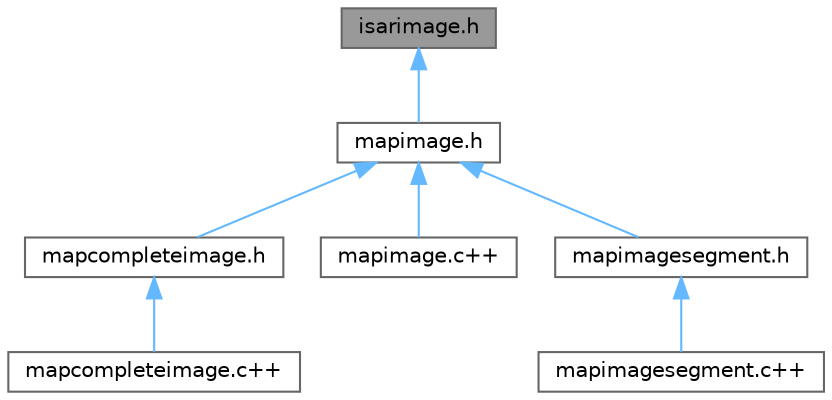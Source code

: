 digraph "isarimage.h"
{
 // INTERACTIVE_SVG=YES
 // LATEX_PDF_SIZE
  bgcolor="transparent";
  edge [fontname=Helvetica,fontsize=10,labelfontname=Helvetica,labelfontsize=10];
  node [fontname=Helvetica,fontsize=10,shape=box,height=0.2,width=0.4];
  Node1 [id="Node000001",label="isarimage.h",height=0.2,width=0.4,color="gray40", fillcolor="grey60", style="filled", fontcolor="black",tooltip=" "];
  Node1 -> Node2 [id="edge1_Node000001_Node000002",dir="back",color="steelblue1",style="solid",tooltip=" "];
  Node2 [id="Node000002",label="mapimage.h",height=0.2,width=0.4,color="grey40", fillcolor="white", style="filled",URL="$d7/d16/mapimage_8h_source.html",tooltip=" "];
  Node2 -> Node3 [id="edge2_Node000002_Node000003",dir="back",color="steelblue1",style="solid",tooltip=" "];
  Node3 [id="Node000003",label="mapcompleteimage.h",height=0.2,width=0.4,color="grey40", fillcolor="white", style="filled",URL="$d1/d61/mapcompleteimage_8h_source.html",tooltip=" "];
  Node3 -> Node4 [id="edge3_Node000003_Node000004",dir="back",color="steelblue1",style="solid",tooltip=" "];
  Node4 [id="Node000004",label="mapcompleteimage.c++",height=0.2,width=0.4,color="grey40", fillcolor="white", style="filled",URL="$d2/dca/mapcompleteimage_8c_09_09_source.html",tooltip=" "];
  Node2 -> Node5 [id="edge4_Node000002_Node000005",dir="back",color="steelblue1",style="solid",tooltip=" "];
  Node5 [id="Node000005",label="mapimage.c++",height=0.2,width=0.4,color="grey40", fillcolor="white", style="filled",URL="$d2/daa/mapimage_8c_09_09_source.html",tooltip=" "];
  Node2 -> Node6 [id="edge5_Node000002_Node000006",dir="back",color="steelblue1",style="solid",tooltip=" "];
  Node6 [id="Node000006",label="mapimagesegment.h",height=0.2,width=0.4,color="grey40", fillcolor="white", style="filled",URL="$d1/da7/mapimagesegment_8h_source.html",tooltip=" "];
  Node6 -> Node7 [id="edge6_Node000006_Node000007",dir="back",color="steelblue1",style="solid",tooltip=" "];
  Node7 [id="Node000007",label="mapimagesegment.c++",height=0.2,width=0.4,color="grey40", fillcolor="white", style="filled",URL="$dd/d06/mapimagesegment_8c_09_09_source.html",tooltip=" "];
}
